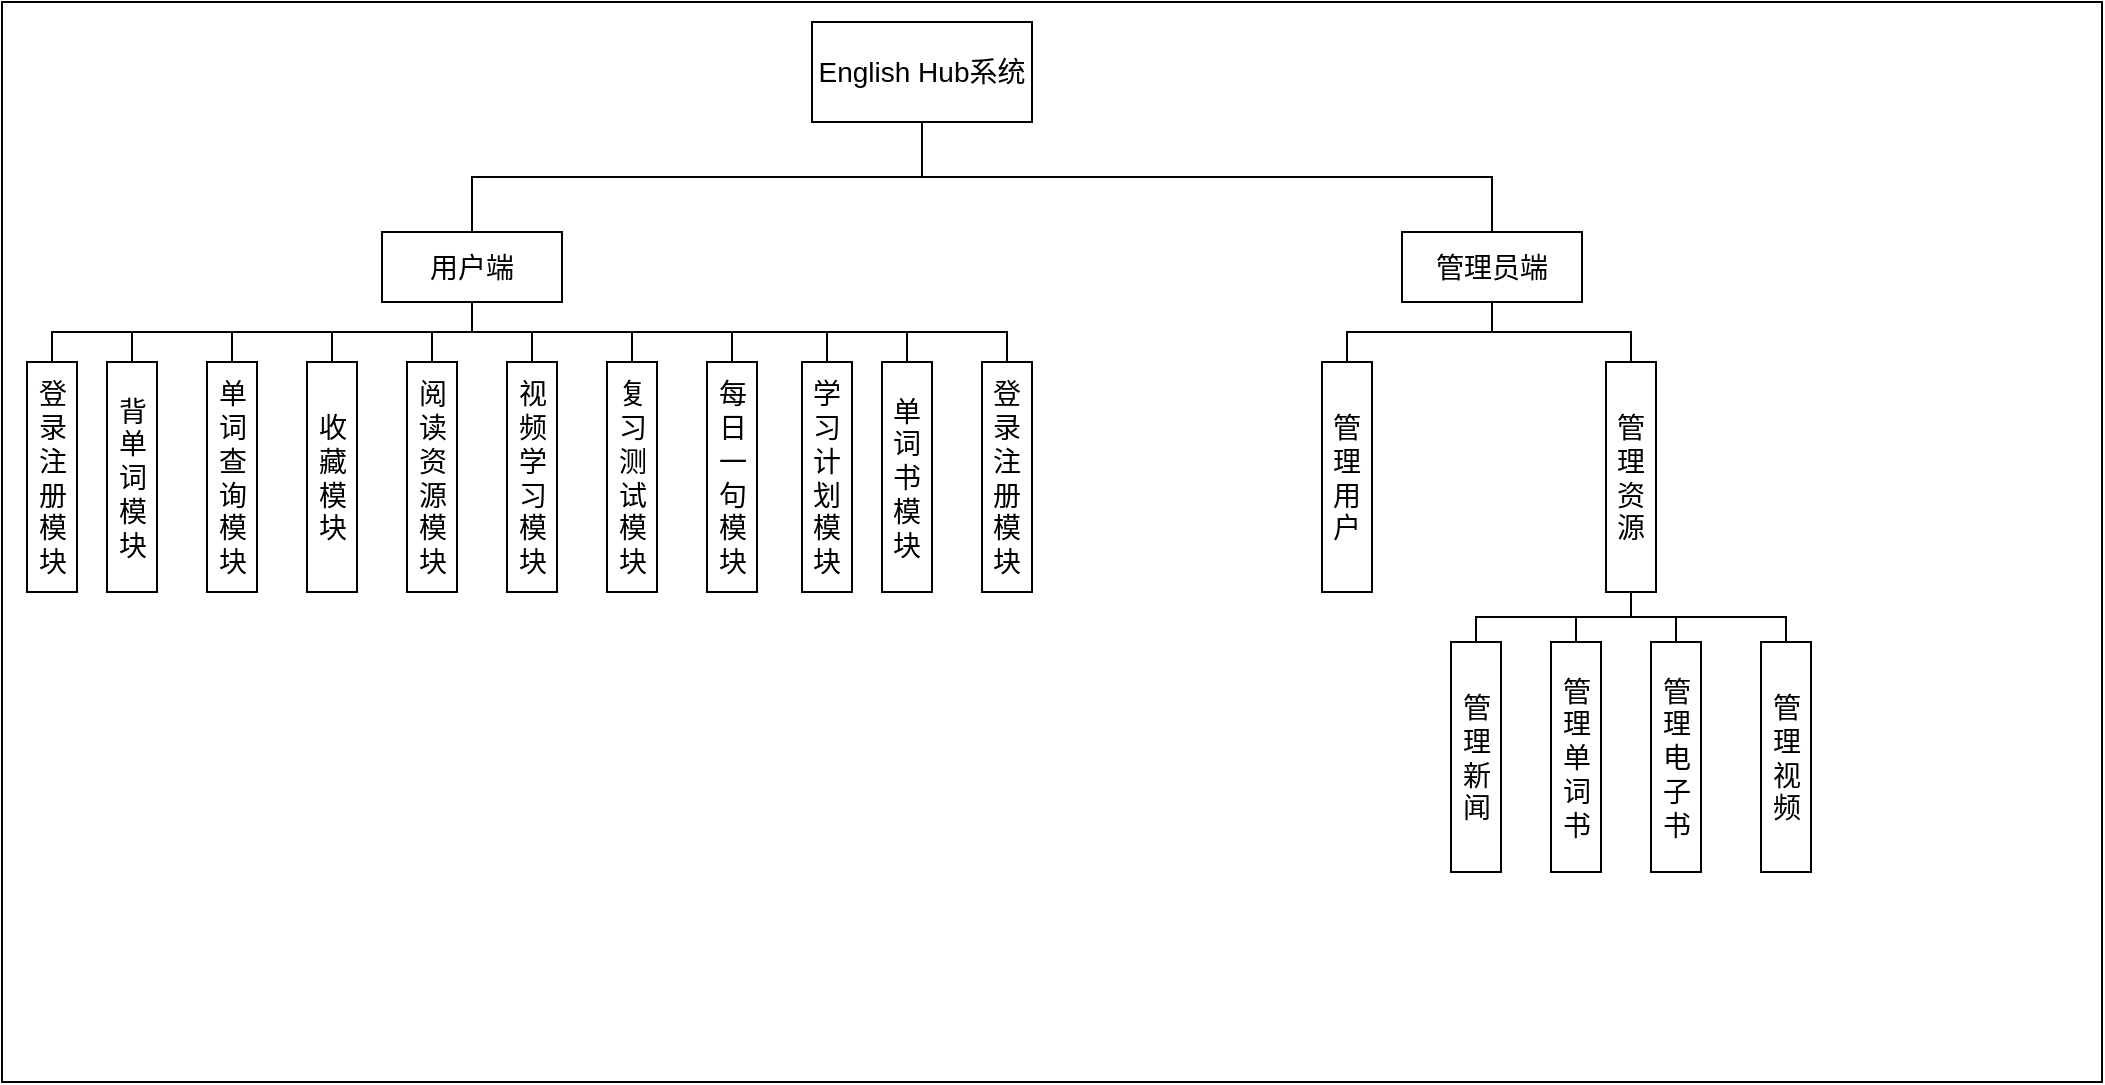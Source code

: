 <mxfile version="24.3.1" type="github">
  <diagram name="第 1 页" id="fv-GO7L_r-PNmPVsoWyf">
    <mxGraphModel dx="1050" dy="569" grid="1" gridSize="10" guides="1" tooltips="1" connect="1" arrows="1" fold="1" page="1" pageScale="1" pageWidth="827" pageHeight="1169" math="0" shadow="0">
      <root>
        <mxCell id="0" />
        <mxCell id="1" parent="0" />
        <mxCell id="Oow83BNOD_xixiC2QuXQ-1" value="" style="rounded=0;whiteSpace=wrap;html=1;" parent="1" vertex="1">
          <mxGeometry y="30" width="1050" height="540" as="geometry" />
        </mxCell>
        <mxCell id="Oow83BNOD_xixiC2QuXQ-2" value="English Hub系统" style="rounded=0;whiteSpace=wrap;html=1;fontSize=14;" parent="1" vertex="1">
          <mxGeometry x="405" y="40" width="110" height="50" as="geometry" />
        </mxCell>
        <mxCell id="Oow83BNOD_xixiC2QuXQ-3" value="用户端" style="rounded=0;whiteSpace=wrap;html=1;fontSize=14;" parent="1" vertex="1">
          <mxGeometry x="190" y="145" width="90" height="35" as="geometry" />
        </mxCell>
        <mxCell id="Oow83BNOD_xixiC2QuXQ-4" value="管理员端" style="rounded=0;whiteSpace=wrap;html=1;fontSize=14;" parent="1" vertex="1">
          <mxGeometry x="700" y="145" width="90" height="35" as="geometry" />
        </mxCell>
        <mxCell id="Oow83BNOD_xixiC2QuXQ-5" value="登录注册模块" style="rounded=0;whiteSpace=wrap;html=1;fontSize=14;direction=south;" parent="1" vertex="1">
          <mxGeometry x="12.5" y="210" width="25" height="115" as="geometry" />
        </mxCell>
        <mxCell id="Oow83BNOD_xixiC2QuXQ-6" value="" style="endArrow=none;html=1;rounded=0;entryX=0.5;entryY=1;entryDx=0;entryDy=0;edgeStyle=orthogonalEdgeStyle;exitX=0.5;exitY=0;exitDx=0;exitDy=0;" parent="1" source="Oow83BNOD_xixiC2QuXQ-3" target="Oow83BNOD_xixiC2QuXQ-2" edge="1">
          <mxGeometry width="50" height="50" relative="1" as="geometry">
            <mxPoint x="459.5" y="150" as="sourcePoint" />
            <mxPoint x="459.5" y="100" as="targetPoint" />
          </mxGeometry>
        </mxCell>
        <mxCell id="Oow83BNOD_xixiC2QuXQ-7" value="" style="endArrow=none;html=1;rounded=0;entryX=0.5;entryY=1;entryDx=0;entryDy=0;exitX=0.5;exitY=0;exitDx=0;exitDy=0;edgeStyle=orthogonalEdgeStyle;" parent="1" source="Oow83BNOD_xixiC2QuXQ-4" target="Oow83BNOD_xixiC2QuXQ-2" edge="1">
          <mxGeometry width="50" height="50" relative="1" as="geometry">
            <mxPoint x="480" y="150" as="sourcePoint" />
            <mxPoint x="480" y="100" as="targetPoint" />
          </mxGeometry>
        </mxCell>
        <mxCell id="Oow83BNOD_xixiC2QuXQ-8" value="" style="endArrow=none;html=1;rounded=0;entryX=0.5;entryY=1;entryDx=0;entryDy=0;exitX=0;exitY=0.5;exitDx=0;exitDy=0;edgeStyle=orthogonalEdgeStyle;" parent="1" source="Oow83BNOD_xixiC2QuXQ-5" target="Oow83BNOD_xixiC2QuXQ-3" edge="1">
          <mxGeometry width="50" height="50" relative="1" as="geometry">
            <mxPoint x="264.5" y="250" as="sourcePoint" />
            <mxPoint x="264.5" y="200" as="targetPoint" />
          </mxGeometry>
        </mxCell>
        <mxCell id="aqedDVNUCptT7Hvm6-Dn-1" value="背单词模块" style="rounded=0;whiteSpace=wrap;html=1;fontSize=14;direction=south;" parent="1" vertex="1">
          <mxGeometry x="52.5" y="210" width="25" height="115" as="geometry" />
        </mxCell>
        <mxCell id="aqedDVNUCptT7Hvm6-Dn-2" value="管理用户" style="rounded=0;whiteSpace=wrap;html=1;fontSize=14;direction=south;" parent="1" vertex="1">
          <mxGeometry x="660" y="210" width="25" height="115" as="geometry" />
        </mxCell>
        <mxCell id="aqedDVNUCptT7Hvm6-Dn-3" value="管理新闻" style="rounded=0;whiteSpace=wrap;html=1;fontSize=14;direction=south;" parent="1" vertex="1">
          <mxGeometry x="724.5" y="350" width="25" height="115" as="geometry" />
        </mxCell>
        <mxCell id="aqedDVNUCptT7Hvm6-Dn-4" value="管理单词书" style="rounded=0;whiteSpace=wrap;html=1;fontSize=14;direction=south;" parent="1" vertex="1">
          <mxGeometry x="774.5" y="350" width="25" height="115" as="geometry" />
        </mxCell>
        <mxCell id="aqedDVNUCptT7Hvm6-Dn-5" value="管理电子书" style="rounded=0;whiteSpace=wrap;html=1;fontSize=14;direction=south;" parent="1" vertex="1">
          <mxGeometry x="824.5" y="350" width="25" height="115" as="geometry" />
        </mxCell>
        <mxCell id="aqedDVNUCptT7Hvm6-Dn-6" value="管理视频" style="rounded=0;whiteSpace=wrap;html=1;fontSize=14;direction=south;" parent="1" vertex="1">
          <mxGeometry x="879.5" y="350" width="25" height="115" as="geometry" />
        </mxCell>
        <mxCell id="aqedDVNUCptT7Hvm6-Dn-7" value="" style="endArrow=none;html=1;rounded=0;entryX=1;entryY=0.5;entryDx=0;entryDy=0;exitX=0;exitY=0.5;exitDx=0;exitDy=0;edgeStyle=orthogonalEdgeStyle;" parent="1" source="aqedDVNUCptT7Hvm6-Dn-4" target="r8uPlZ22VeEpNKwkxpY3-12" edge="1">
          <mxGeometry width="50" height="50" relative="1" as="geometry">
            <mxPoint x="739.5" y="235" as="sourcePoint" />
            <mxPoint x="745" y="185" as="targetPoint" />
          </mxGeometry>
        </mxCell>
        <mxCell id="aqedDVNUCptT7Hvm6-Dn-10" value="" style="endArrow=none;html=1;rounded=0;entryX=1;entryY=0.5;entryDx=0;entryDy=0;exitX=0;exitY=0.5;exitDx=0;exitDy=0;edgeStyle=orthogonalEdgeStyle;" parent="1" source="aqedDVNUCptT7Hvm6-Dn-3" target="r8uPlZ22VeEpNKwkxpY3-12" edge="1">
          <mxGeometry width="50" height="50" relative="1" as="geometry">
            <mxPoint x="685" y="230" as="sourcePoint" />
            <mxPoint x="745" y="185" as="targetPoint" />
          </mxGeometry>
        </mxCell>
        <mxCell id="aqedDVNUCptT7Hvm6-Dn-11" value="" style="endArrow=none;html=1;rounded=0;entryX=1;entryY=0.5;entryDx=0;entryDy=0;exitX=0;exitY=0.5;exitDx=0;exitDy=0;edgeStyle=orthogonalEdgeStyle;" parent="1" source="aqedDVNUCptT7Hvm6-Dn-5" target="r8uPlZ22VeEpNKwkxpY3-12" edge="1">
          <mxGeometry width="50" height="50" relative="1" as="geometry">
            <mxPoint x="815" y="210" as="sourcePoint" />
            <mxPoint x="745" y="185" as="targetPoint" />
          </mxGeometry>
        </mxCell>
        <mxCell id="aqedDVNUCptT7Hvm6-Dn-12" value="" style="endArrow=none;html=1;rounded=0;entryX=1;entryY=0.5;entryDx=0;entryDy=0;exitX=0;exitY=0.5;exitDx=0;exitDy=0;edgeStyle=orthogonalEdgeStyle;" parent="1" source="aqedDVNUCptT7Hvm6-Dn-6" target="r8uPlZ22VeEpNKwkxpY3-12" edge="1">
          <mxGeometry width="50" height="50" relative="1" as="geometry">
            <mxPoint x="855" y="220" as="sourcePoint" />
            <mxPoint x="745" y="185" as="targetPoint" />
          </mxGeometry>
        </mxCell>
        <mxCell id="aqedDVNUCptT7Hvm6-Dn-13" value="单词查询模块" style="rounded=0;whiteSpace=wrap;html=1;fontSize=14;direction=south;" parent="1" vertex="1">
          <mxGeometry x="102.5" y="210" width="25" height="115" as="geometry" />
        </mxCell>
        <mxCell id="aqedDVNUCptT7Hvm6-Dn-14" value="阅读资源模块" style="rounded=0;whiteSpace=wrap;html=1;fontSize=14;direction=south;" parent="1" vertex="1">
          <mxGeometry x="202.5" y="210" width="25" height="115" as="geometry" />
        </mxCell>
        <mxCell id="aqedDVNUCptT7Hvm6-Dn-15" value="" style="endArrow=none;html=1;rounded=0;entryX=0.5;entryY=1;entryDx=0;entryDy=0;exitX=0;exitY=0.5;exitDx=0;exitDy=0;edgeStyle=orthogonalEdgeStyle;" parent="1" source="aqedDVNUCptT7Hvm6-Dn-1" target="Oow83BNOD_xixiC2QuXQ-3" edge="1">
          <mxGeometry width="50" height="50" relative="1" as="geometry">
            <mxPoint x="170" y="190" as="sourcePoint" />
            <mxPoint x="170" y="140" as="targetPoint" />
          </mxGeometry>
        </mxCell>
        <mxCell id="aqedDVNUCptT7Hvm6-Dn-16" value="" style="endArrow=none;html=1;rounded=0;entryX=0.5;entryY=1;entryDx=0;entryDy=0;exitX=0;exitY=0.5;exitDx=0;exitDy=0;edgeStyle=orthogonalEdgeStyle;" parent="1" source="aqedDVNUCptT7Hvm6-Dn-13" target="Oow83BNOD_xixiC2QuXQ-3" edge="1">
          <mxGeometry width="50" height="50" relative="1" as="geometry">
            <mxPoint x="330" y="210" as="sourcePoint" />
            <mxPoint x="330" y="160" as="targetPoint" />
          </mxGeometry>
        </mxCell>
        <mxCell id="aqedDVNUCptT7Hvm6-Dn-17" value="" style="endArrow=none;html=1;rounded=0;entryX=0.5;entryY=1;entryDx=0;entryDy=0;exitX=0;exitY=0.5;exitDx=0;exitDy=0;edgeStyle=orthogonalEdgeStyle;" parent="1" source="aqedDVNUCptT7Hvm6-Dn-14" target="Oow83BNOD_xixiC2QuXQ-3" edge="1">
          <mxGeometry width="50" height="50" relative="1" as="geometry">
            <mxPoint x="370" y="210" as="sourcePoint" />
            <mxPoint x="370" y="160" as="targetPoint" />
          </mxGeometry>
        </mxCell>
        <mxCell id="aqedDVNUCptT7Hvm6-Dn-18" value="视频学习模块" style="rounded=0;whiteSpace=wrap;html=1;fontSize=14;direction=south;" parent="1" vertex="1">
          <mxGeometry x="252.5" y="210" width="25" height="115" as="geometry" />
        </mxCell>
        <mxCell id="aqedDVNUCptT7Hvm6-Dn-19" value="" style="endArrow=none;html=1;rounded=0;entryX=0.5;entryY=1;entryDx=0;entryDy=0;exitX=0;exitY=0.5;exitDx=0;exitDy=0;edgeStyle=orthogonalEdgeStyle;" parent="1" source="aqedDVNUCptT7Hvm6-Dn-18" target="Oow83BNOD_xixiC2QuXQ-3" edge="1">
          <mxGeometry width="50" height="50" relative="1" as="geometry">
            <mxPoint x="400" y="210" as="sourcePoint" />
            <mxPoint x="400" y="160" as="targetPoint" />
          </mxGeometry>
        </mxCell>
        <mxCell id="aqedDVNUCptT7Hvm6-Dn-20" value="收藏模块" style="rounded=0;whiteSpace=wrap;html=1;fontSize=14;direction=south;" parent="1" vertex="1">
          <mxGeometry x="152.5" y="210" width="25" height="115" as="geometry" />
        </mxCell>
        <mxCell id="aqedDVNUCptT7Hvm6-Dn-21" value="" style="endArrow=none;html=1;rounded=0;entryX=0.5;entryY=1;entryDx=0;entryDy=0;exitX=0;exitY=0.5;exitDx=0;exitDy=0;edgeStyle=orthogonalEdgeStyle;" parent="1" source="aqedDVNUCptT7Hvm6-Dn-20" target="Oow83BNOD_xixiC2QuXQ-3" edge="1">
          <mxGeometry width="50" height="50" relative="1" as="geometry">
            <mxPoint x="340" y="190" as="sourcePoint" />
            <mxPoint x="340" y="140" as="targetPoint" />
          </mxGeometry>
        </mxCell>
        <mxCell id="r8uPlZ22VeEpNKwkxpY3-1" value="复习测试模块" style="rounded=0;whiteSpace=wrap;html=1;fontSize=14;direction=south;" vertex="1" parent="1">
          <mxGeometry x="302.5" y="210" width="25" height="115" as="geometry" />
        </mxCell>
        <mxCell id="r8uPlZ22VeEpNKwkxpY3-2" value="每日一句模块" style="rounded=0;whiteSpace=wrap;html=1;fontSize=14;direction=south;" vertex="1" parent="1">
          <mxGeometry x="352.5" y="210" width="25" height="115" as="geometry" />
        </mxCell>
        <mxCell id="r8uPlZ22VeEpNKwkxpY3-3" value="学习计划模块" style="rounded=0;whiteSpace=wrap;html=1;fontSize=14;direction=south;" vertex="1" parent="1">
          <mxGeometry x="400" y="210" width="25" height="115" as="geometry" />
        </mxCell>
        <mxCell id="r8uPlZ22VeEpNKwkxpY3-4" value="单词书模块" style="rounded=0;whiteSpace=wrap;html=1;fontSize=14;direction=south;" vertex="1" parent="1">
          <mxGeometry x="440" y="210" width="25" height="115" as="geometry" />
        </mxCell>
        <mxCell id="r8uPlZ22VeEpNKwkxpY3-5" value="登录注册模块" style="rounded=0;whiteSpace=wrap;html=1;fontSize=14;direction=south;" vertex="1" parent="1">
          <mxGeometry x="490" y="210" width="25" height="115" as="geometry" />
        </mxCell>
        <mxCell id="r8uPlZ22VeEpNKwkxpY3-6" value="" style="endArrow=none;html=1;rounded=0;entryX=0.5;entryY=1;entryDx=0;entryDy=0;exitX=0;exitY=0.5;exitDx=0;exitDy=0;edgeStyle=orthogonalEdgeStyle;" edge="1" parent="1" source="r8uPlZ22VeEpNKwkxpY3-1" target="Oow83BNOD_xixiC2QuXQ-3">
          <mxGeometry width="50" height="50" relative="1" as="geometry">
            <mxPoint x="390" y="210" as="sourcePoint" />
            <mxPoint x="390" y="160" as="targetPoint" />
          </mxGeometry>
        </mxCell>
        <mxCell id="r8uPlZ22VeEpNKwkxpY3-7" value="" style="endArrow=none;html=1;rounded=0;entryX=0.5;entryY=1;entryDx=0;entryDy=0;exitX=0;exitY=0.5;exitDx=0;exitDy=0;edgeStyle=orthogonalEdgeStyle;" edge="1" parent="1" source="r8uPlZ22VeEpNKwkxpY3-2" target="Oow83BNOD_xixiC2QuXQ-3">
          <mxGeometry width="50" height="50" relative="1" as="geometry">
            <mxPoint x="430" y="200" as="sourcePoint" />
            <mxPoint x="430" y="150" as="targetPoint" />
          </mxGeometry>
        </mxCell>
        <mxCell id="r8uPlZ22VeEpNKwkxpY3-8" value="" style="endArrow=none;html=1;rounded=0;entryX=0.5;entryY=1;entryDx=0;entryDy=0;exitX=0;exitY=0.5;exitDx=0;exitDy=0;edgeStyle=orthogonalEdgeStyle;" edge="1" parent="1" source="r8uPlZ22VeEpNKwkxpY3-3" target="Oow83BNOD_xixiC2QuXQ-3">
          <mxGeometry width="50" height="50" relative="1" as="geometry">
            <mxPoint x="480" y="200" as="sourcePoint" />
            <mxPoint x="480" y="150" as="targetPoint" />
          </mxGeometry>
        </mxCell>
        <mxCell id="r8uPlZ22VeEpNKwkxpY3-9" value="" style="endArrow=none;html=1;rounded=0;entryX=0.5;entryY=1;entryDx=0;entryDy=0;exitX=0;exitY=0.5;exitDx=0;exitDy=0;edgeStyle=orthogonalEdgeStyle;" edge="1" parent="1" source="r8uPlZ22VeEpNKwkxpY3-4" target="Oow83BNOD_xixiC2QuXQ-3">
          <mxGeometry width="50" height="50" relative="1" as="geometry">
            <mxPoint x="520" y="200" as="sourcePoint" />
            <mxPoint x="520" y="150" as="targetPoint" />
          </mxGeometry>
        </mxCell>
        <mxCell id="r8uPlZ22VeEpNKwkxpY3-10" value="" style="endArrow=none;html=1;rounded=0;entryX=0.5;entryY=1;entryDx=0;entryDy=0;exitX=0;exitY=0.5;exitDx=0;exitDy=0;edgeStyle=orthogonalEdgeStyle;" edge="1" parent="1" source="r8uPlZ22VeEpNKwkxpY3-5" target="Oow83BNOD_xixiC2QuXQ-3">
          <mxGeometry width="50" height="50" relative="1" as="geometry">
            <mxPoint x="570" y="200" as="sourcePoint" />
            <mxPoint x="570" y="150" as="targetPoint" />
          </mxGeometry>
        </mxCell>
        <mxCell id="r8uPlZ22VeEpNKwkxpY3-12" value="管理资源" style="rounded=0;whiteSpace=wrap;html=1;fontSize=14;direction=south;" vertex="1" parent="1">
          <mxGeometry x="802" y="210" width="25" height="115" as="geometry" />
        </mxCell>
        <mxCell id="r8uPlZ22VeEpNKwkxpY3-13" value="" style="endArrow=none;html=1;rounded=0;entryX=0.5;entryY=1;entryDx=0;entryDy=0;exitX=0;exitY=0.5;exitDx=0;exitDy=0;edgeStyle=orthogonalEdgeStyle;" edge="1" parent="1" source="aqedDVNUCptT7Hvm6-Dn-2" target="Oow83BNOD_xixiC2QuXQ-4">
          <mxGeometry width="50" height="50" relative="1" as="geometry">
            <mxPoint x="610" y="200" as="sourcePoint" />
            <mxPoint x="610" y="150" as="targetPoint" />
          </mxGeometry>
        </mxCell>
        <mxCell id="r8uPlZ22VeEpNKwkxpY3-14" value="" style="endArrow=none;html=1;rounded=0;entryX=0.5;entryY=1;entryDx=0;entryDy=0;exitX=0;exitY=0.5;exitDx=0;exitDy=0;edgeStyle=orthogonalEdgeStyle;" edge="1" parent="1" source="r8uPlZ22VeEpNKwkxpY3-12" target="Oow83BNOD_xixiC2QuXQ-4">
          <mxGeometry width="50" height="50" relative="1" as="geometry">
            <mxPoint x="780" y="240" as="sourcePoint" />
            <mxPoint x="780" y="190" as="targetPoint" />
          </mxGeometry>
        </mxCell>
      </root>
    </mxGraphModel>
  </diagram>
</mxfile>
